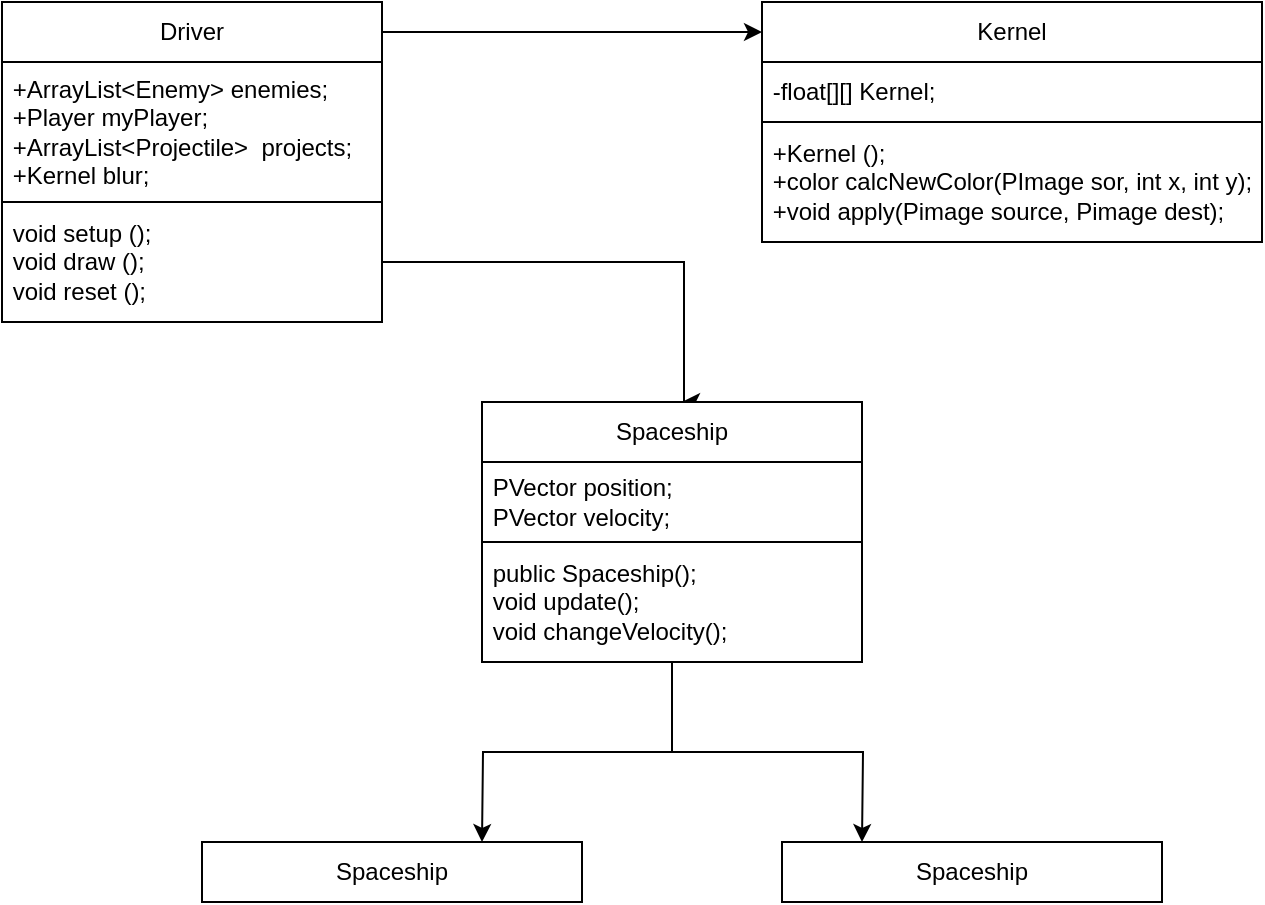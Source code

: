 <mxfile version="21.3.2" type="github">
  <diagram name="Page-1" id="e7e014a7-5840-1c2e-5031-d8a46d1fe8dd">
    <mxGraphModel dx="1221" dy="743" grid="1" gridSize="10" guides="1" tooltips="1" connect="1" arrows="1" fold="1" page="1" pageScale="1" pageWidth="1169" pageHeight="826" background="none" math="0" shadow="0">
      <root>
        <mxCell id="0" />
        <mxCell id="1" parent="0" />
        <mxCell id="Bj3Egmkld3hF2YVUXplE-45" style="edgeStyle=orthogonalEdgeStyle;rounded=0;orthogonalLoop=1;jettySize=auto;html=1;" edge="1" parent="1" source="Bj3Egmkld3hF2YVUXplE-41">
          <mxGeometry relative="1" as="geometry">
            <mxPoint x="440" y="135" as="targetPoint" />
          </mxGeometry>
        </mxCell>
        <mxCell id="Bj3Egmkld3hF2YVUXplE-41" value="Driver" style="rounded=0;whiteSpace=wrap;html=1;" vertex="1" parent="1">
          <mxGeometry x="60" y="120" width="190" height="30" as="geometry" />
        </mxCell>
        <mxCell id="Bj3Egmkld3hF2YVUXplE-46" style="edgeStyle=orthogonalEdgeStyle;rounded=0;orthogonalLoop=1;jettySize=auto;html=1;exitX=1;exitY=0.5;exitDx=0;exitDy=0;" edge="1" parent="1" source="Bj3Egmkld3hF2YVUXplE-42">
          <mxGeometry relative="1" as="geometry">
            <mxPoint x="400" y="320" as="targetPoint" />
            <Array as="points">
              <mxPoint x="250" y="250" />
              <mxPoint x="401" y="250" />
            </Array>
          </mxGeometry>
        </mxCell>
        <mxCell id="Bj3Egmkld3hF2YVUXplE-42" value="&amp;nbsp;+ArrayList&amp;lt;Enemy&amp;gt; enemies;&amp;nbsp;&lt;br&gt;&amp;nbsp;+Player myPlayer;&amp;nbsp;&lt;br&gt;&amp;nbsp;+ArrayList&amp;lt;Projectile&amp;gt;&amp;nbsp; projects;&lt;br&gt;&amp;nbsp;+Kernel blur;&amp;nbsp;&amp;nbsp;" style="rounded=0;whiteSpace=wrap;html=1;align=left;" vertex="1" parent="1">
          <mxGeometry x="60" y="150" width="190" height="70" as="geometry" />
        </mxCell>
        <mxCell id="Bj3Egmkld3hF2YVUXplE-44" value="&amp;nbsp;void setup ();&amp;nbsp;&lt;br&gt;&amp;nbsp;void draw ();&amp;nbsp;&lt;br&gt;&amp;nbsp;void reset ();&amp;nbsp;" style="rounded=0;whiteSpace=wrap;html=1;align=left;" vertex="1" parent="1">
          <mxGeometry x="60" y="220" width="190" height="60" as="geometry" />
        </mxCell>
        <mxCell id="Bj3Egmkld3hF2YVUXplE-48" value="Kernel" style="rounded=0;whiteSpace=wrap;html=1;" vertex="1" parent="1">
          <mxGeometry x="440" y="120" width="250" height="30" as="geometry" />
        </mxCell>
        <mxCell id="Bj3Egmkld3hF2YVUXplE-49" value="&amp;nbsp;-float[][] Kernel;" style="rounded=0;whiteSpace=wrap;html=1;align=left;" vertex="1" parent="1">
          <mxGeometry x="440" y="150" width="250" height="30" as="geometry" />
        </mxCell>
        <mxCell id="Bj3Egmkld3hF2YVUXplE-50" value="&amp;nbsp;+Kernel ();&lt;br&gt;&amp;nbsp;+color calcNewColor(PImage sor, int x, int y);&amp;nbsp;&lt;br&gt;&amp;nbsp;+void apply(Pimage source, Pimage dest);&amp;nbsp;" style="rounded=0;whiteSpace=wrap;html=1;align=left;" vertex="1" parent="1">
          <mxGeometry x="440" y="180" width="250" height="60" as="geometry" />
        </mxCell>
        <mxCell id="Bj3Egmkld3hF2YVUXplE-52" value="Spaceship" style="rounded=0;whiteSpace=wrap;html=1;" vertex="1" parent="1">
          <mxGeometry x="300" y="320" width="190" height="30" as="geometry" />
        </mxCell>
        <mxCell id="Bj3Egmkld3hF2YVUXplE-53" value="&amp;nbsp;PVector position;&amp;nbsp;&lt;br&gt;&amp;nbsp;PVector velocity;&amp;nbsp;" style="rounded=0;whiteSpace=wrap;html=1;align=left;" vertex="1" parent="1">
          <mxGeometry x="300" y="350" width="190" height="40" as="geometry" />
        </mxCell>
        <mxCell id="Bj3Egmkld3hF2YVUXplE-56" style="edgeStyle=orthogonalEdgeStyle;rounded=0;orthogonalLoop=1;jettySize=auto;html=1;" edge="1" parent="1" source="Bj3Egmkld3hF2YVUXplE-54">
          <mxGeometry relative="1" as="geometry">
            <mxPoint x="300" y="540" as="targetPoint" />
          </mxGeometry>
        </mxCell>
        <mxCell id="Bj3Egmkld3hF2YVUXplE-57" style="edgeStyle=orthogonalEdgeStyle;rounded=0;orthogonalLoop=1;jettySize=auto;html=1;" edge="1" parent="1" source="Bj3Egmkld3hF2YVUXplE-54">
          <mxGeometry relative="1" as="geometry">
            <mxPoint x="490" y="540" as="targetPoint" />
          </mxGeometry>
        </mxCell>
        <mxCell id="Bj3Egmkld3hF2YVUXplE-54" value="&amp;nbsp;public Spaceship();&amp;nbsp;&lt;br&gt;&amp;nbsp;void update();&amp;nbsp;&lt;br&gt;&amp;nbsp;void changeVelocity();&amp;nbsp;" style="rounded=0;whiteSpace=wrap;html=1;align=left;" vertex="1" parent="1">
          <mxGeometry x="300" y="390" width="190" height="60" as="geometry" />
        </mxCell>
        <mxCell id="Bj3Egmkld3hF2YVUXplE-59" value="Spaceship" style="rounded=0;whiteSpace=wrap;html=1;" vertex="1" parent="1">
          <mxGeometry x="450" y="540" width="190" height="30" as="geometry" />
        </mxCell>
        <mxCell id="Bj3Egmkld3hF2YVUXplE-60" value="Spaceship" style="rounded=0;whiteSpace=wrap;html=1;" vertex="1" parent="1">
          <mxGeometry x="160" y="540" width="190" height="30" as="geometry" />
        </mxCell>
      </root>
    </mxGraphModel>
  </diagram>
</mxfile>
